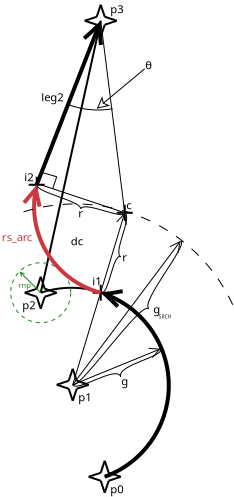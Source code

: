 <?xml version="1.0" encoding="UTF-8"?>
<dia:diagram xmlns:dia="http://www.lysator.liu.se/~alla/dia/">
  <dia:layer name="Background" visible="true" active="true">
    <dia:object type="Standard - Line" version="0" id="O0">
      <dia:attribute name="obj_pos">
        <dia:point val="15,17"/>
      </dia:attribute>
      <dia:attribute name="obj_bb">
        <dia:rectangle val="14.94,3.34;18.06,17.06"/>
      </dia:attribute>
      <dia:attribute name="conn_endpoints">
        <dia:point val="15,17"/>
        <dia:point val="18,3.4"/>
      </dia:attribute>
      <dia:attribute name="numcp">
        <dia:int val="1"/>
      </dia:attribute>
    </dia:object>
    <dia:object type="Standard - Line" version="0" id="O1">
      <dia:attribute name="obj_pos">
        <dia:point val="14.8,11.6"/>
      </dia:attribute>
      <dia:attribute name="obj_bb">
        <dia:rectangle val="14.671,3.192;18.221,11.729"/>
      </dia:attribute>
      <dia:attribute name="conn_endpoints">
        <dia:point val="14.8,11.6"/>
        <dia:point val="18,3.4"/>
      </dia:attribute>
      <dia:attribute name="numcp">
        <dia:int val="1"/>
      </dia:attribute>
      <dia:attribute name="line_width">
        <dia:real val="0.2"/>
      </dia:attribute>
      <dia:attribute name="end_arrow">
        <dia:enum val="1"/>
      </dia:attribute>
      <dia:attribute name="end_arrow_length">
        <dia:real val="0.9"/>
      </dia:attribute>
      <dia:attribute name="end_arrow_width">
        <dia:real val="0.9"/>
      </dia:attribute>
    </dia:object>
    <dia:object type="Standard - Line" version="0" id="O2">
      <dia:attribute name="obj_pos">
        <dia:point val="16.6,21.6"/>
      </dia:attribute>
      <dia:attribute name="obj_bb">
        <dia:rectangle val="16.569,12.947;19.326,21.631"/>
      </dia:attribute>
      <dia:attribute name="conn_endpoints">
        <dia:point val="16.6,21.6"/>
        <dia:point val="19.2,13"/>
      </dia:attribute>
      <dia:attribute name="numcp">
        <dia:int val="1"/>
      </dia:attribute>
      <dia:attribute name="line_width">
        <dia:real val="0.05"/>
      </dia:attribute>
      <dia:attribute name="end_arrow">
        <dia:enum val="1"/>
      </dia:attribute>
      <dia:attribute name="end_arrow_length">
        <dia:real val="0.5"/>
      </dia:attribute>
      <dia:attribute name="end_arrow_width">
        <dia:real val="0.5"/>
      </dia:attribute>
    </dia:object>
    <dia:object type="Standard - Text" version="1" id="O3">
      <dia:attribute name="obj_pos">
        <dia:point val="15.6,7.2"/>
      </dia:attribute>
      <dia:attribute name="obj_bb">
        <dia:rectangle val="14.986,6.869;16.214,7.531"/>
      </dia:attribute>
      <dia:attribute name="text">
        <dia:composite type="text">
          <dia:attribute name="string">
            <dia:string>#leg2#</dia:string>
          </dia:attribute>
          <dia:attribute name="font">
            <dia:font family="sans" style="0" name="Helvetica"/>
          </dia:attribute>
          <dia:attribute name="height">
            <dia:real val="0.708"/>
          </dia:attribute>
          <dia:attribute name="pos">
            <dia:point val="15.6,7.396"/>
          </dia:attribute>
          <dia:attribute name="color">
            <dia:color val="#000000"/>
          </dia:attribute>
          <dia:attribute name="alignment">
            <dia:enum val="1"/>
          </dia:attribute>
        </dia:composite>
      </dia:attribute>
      <dia:attribute name="valign">
        <dia:enum val="2"/>
      </dia:attribute>
    </dia:object>
    <dia:group>
      <dia:object type="Standard - Line" version="0" id="O4">
        <dia:attribute name="obj_pos">
          <dia:point val="18,16.6"/>
        </dia:attribute>
        <dia:attribute name="obj_bb">
          <dia:rectangle val="17.95,16.55;18.05,17.45"/>
        </dia:attribute>
        <dia:attribute name="conn_endpoints">
          <dia:point val="18,16.6"/>
          <dia:point val="18,17.4"/>
        </dia:attribute>
        <dia:attribute name="numcp">
          <dia:int val="1"/>
        </dia:attribute>
      </dia:object>
      <dia:object type="Standard - Line" version="0" id="O5">
        <dia:attribute name="obj_pos">
          <dia:point val="18.4,17"/>
        </dia:attribute>
        <dia:attribute name="obj_bb">
          <dia:rectangle val="17.55,16.95;18.45,17.05"/>
        </dia:attribute>
        <dia:attribute name="conn_endpoints">
          <dia:point val="18.4,17"/>
          <dia:point val="17.6,17"/>
        </dia:attribute>
        <dia:attribute name="numcp">
          <dia:int val="1"/>
        </dia:attribute>
      </dia:object>
    </dia:group>
    <dia:object type="Standard - Text" version="1" id="O6">
      <dia:attribute name="obj_pos">
        <dia:point val="19.4,12.6"/>
      </dia:attribute>
      <dia:attribute name="obj_bb">
        <dia:rectangle val="19.244,12.269;19.556,12.931"/>
      </dia:attribute>
      <dia:attribute name="text">
        <dia:composite type="text">
          <dia:attribute name="string">
            <dia:string>#c#</dia:string>
          </dia:attribute>
          <dia:attribute name="font">
            <dia:font family="sans" style="0" name="Helvetica"/>
          </dia:attribute>
          <dia:attribute name="height">
            <dia:real val="0.708"/>
          </dia:attribute>
          <dia:attribute name="pos">
            <dia:point val="19.4,12.796"/>
          </dia:attribute>
          <dia:attribute name="color">
            <dia:color val="#000000"/>
          </dia:attribute>
          <dia:attribute name="alignment">
            <dia:enum val="1"/>
          </dia:attribute>
        </dia:composite>
      </dia:attribute>
      <dia:attribute name="valign">
        <dia:enum val="2"/>
      </dia:attribute>
    </dia:object>
    <dia:object type="Standard - Text" version="1" id="O7">
      <dia:attribute name="obj_pos">
        <dia:point val="14.4,17.6"/>
      </dia:attribute>
      <dia:attribute name="obj_bb">
        <dia:rectangle val="14.04,17.269;14.76,17.931"/>
      </dia:attribute>
      <dia:attribute name="text">
        <dia:composite type="text">
          <dia:attribute name="string">
            <dia:string>#p2#</dia:string>
          </dia:attribute>
          <dia:attribute name="font">
            <dia:font family="sans" style="0" name="Helvetica"/>
          </dia:attribute>
          <dia:attribute name="height">
            <dia:real val="0.708"/>
          </dia:attribute>
          <dia:attribute name="pos">
            <dia:point val="14.4,17.796"/>
          </dia:attribute>
          <dia:attribute name="color">
            <dia:color val="#000000"/>
          </dia:attribute>
          <dia:attribute name="alignment">
            <dia:enum val="1"/>
          </dia:attribute>
        </dia:composite>
      </dia:attribute>
      <dia:attribute name="valign">
        <dia:enum val="2"/>
      </dia:attribute>
    </dia:object>
    <dia:object type="Standard - Text" version="1" id="O8">
      <dia:attribute name="obj_pos">
        <dia:point val="18.8,2.8"/>
      </dia:attribute>
      <dia:attribute name="obj_bb">
        <dia:rectangle val="18.44,2.469;19.16,3.131"/>
      </dia:attribute>
      <dia:attribute name="text">
        <dia:composite type="text">
          <dia:attribute name="string">
            <dia:string>#p3#</dia:string>
          </dia:attribute>
          <dia:attribute name="font">
            <dia:font family="sans" style="0" name="Helvetica"/>
          </dia:attribute>
          <dia:attribute name="height">
            <dia:real val="0.708"/>
          </dia:attribute>
          <dia:attribute name="pos">
            <dia:point val="18.8,2.996"/>
          </dia:attribute>
          <dia:attribute name="color">
            <dia:color val="#000000"/>
          </dia:attribute>
          <dia:attribute name="alignment">
            <dia:enum val="1"/>
          </dia:attribute>
        </dia:composite>
      </dia:attribute>
      <dia:attribute name="valign">
        <dia:enum val="2"/>
      </dia:attribute>
    </dia:object>
    <dia:object type="Standard - Text" version="1" id="O9">
      <dia:attribute name="obj_pos">
        <dia:point val="16.8,14.4"/>
      </dia:attribute>
      <dia:attribute name="obj_bb">
        <dia:rectangle val="16.464,14.069;17.136,14.731"/>
      </dia:attribute>
      <dia:attribute name="text">
        <dia:composite type="text">
          <dia:attribute name="string">
            <dia:string>#dc#</dia:string>
          </dia:attribute>
          <dia:attribute name="font">
            <dia:font family="sans" style="0" name="Helvetica"/>
          </dia:attribute>
          <dia:attribute name="height">
            <dia:real val="0.708"/>
          </dia:attribute>
          <dia:attribute name="pos">
            <dia:point val="16.8,14.596"/>
          </dia:attribute>
          <dia:attribute name="color">
            <dia:color val="#000000"/>
          </dia:attribute>
          <dia:attribute name="alignment">
            <dia:enum val="1"/>
          </dia:attribute>
        </dia:composite>
      </dia:attribute>
      <dia:attribute name="valign">
        <dia:enum val="2"/>
      </dia:attribute>
    </dia:object>
    <dia:group>
      <dia:object type="Standard - Line" version="0" id="O10">
        <dia:attribute name="obj_pos">
          <dia:point val="18,2.6"/>
        </dia:attribute>
        <dia:attribute name="obj_bb">
          <dia:rectangle val="17.737,2.537;18.063,3.263"/>
        </dia:attribute>
        <dia:attribute name="conn_endpoints">
          <dia:point val="18,2.6"/>
          <dia:point val="17.8,3.2"/>
        </dia:attribute>
        <dia:attribute name="numcp">
          <dia:int val="1"/>
        </dia:attribute>
      </dia:object>
      <dia:object type="Standard - Line" version="0" id="O11">
        <dia:attribute name="obj_pos">
          <dia:point val="18.2,3.6"/>
        </dia:attribute>
        <dia:attribute name="obj_bb">
          <dia:rectangle val="17.937,3.537;18.263,4.263"/>
        </dia:attribute>
        <dia:attribute name="conn_endpoints">
          <dia:point val="18.2,3.6"/>
          <dia:point val="18,4.2"/>
        </dia:attribute>
        <dia:attribute name="numcp">
          <dia:int val="1"/>
        </dia:attribute>
      </dia:object>
      <dia:object type="Standard - Line" version="0" id="O12">
        <dia:attribute name="obj_pos">
          <dia:point val="18,2.6"/>
        </dia:attribute>
        <dia:attribute name="obj_bb">
          <dia:rectangle val="17.937,2.537;18.263,3.263"/>
        </dia:attribute>
        <dia:attribute name="conn_endpoints">
          <dia:point val="18,2.6"/>
          <dia:point val="18.2,3.2"/>
        </dia:attribute>
        <dia:attribute name="numcp">
          <dia:int val="1"/>
        </dia:attribute>
      </dia:object>
      <dia:object type="Standard - Line" version="0" id="O13">
        <dia:attribute name="obj_pos">
          <dia:point val="17.8,3.6"/>
        </dia:attribute>
        <dia:attribute name="obj_bb">
          <dia:rectangle val="17.737,3.537;18.063,4.263"/>
        </dia:attribute>
        <dia:attribute name="conn_endpoints">
          <dia:point val="17.8,3.6"/>
          <dia:point val="18,4.2"/>
        </dia:attribute>
        <dia:attribute name="numcp">
          <dia:int val="1"/>
        </dia:attribute>
      </dia:object>
      <dia:object type="Standard - Line" version="0" id="O14">
        <dia:attribute name="obj_pos">
          <dia:point val="18.2,3.2"/>
        </dia:attribute>
        <dia:attribute name="obj_bb">
          <dia:rectangle val="18.137,3.137;18.863,3.463"/>
        </dia:attribute>
        <dia:attribute name="conn_endpoints">
          <dia:point val="18.2,3.2"/>
          <dia:point val="18.8,3.4"/>
        </dia:attribute>
        <dia:attribute name="numcp">
          <dia:int val="1"/>
        </dia:attribute>
      </dia:object>
      <dia:object type="Standard - Line" version="0" id="O15">
        <dia:attribute name="obj_pos">
          <dia:point val="17.2,3.4"/>
        </dia:attribute>
        <dia:attribute name="obj_bb">
          <dia:rectangle val="17.137,3.337;17.863,3.663"/>
        </dia:attribute>
        <dia:attribute name="conn_endpoints">
          <dia:point val="17.2,3.4"/>
          <dia:point val="17.8,3.6"/>
        </dia:attribute>
        <dia:attribute name="numcp">
          <dia:int val="1"/>
        </dia:attribute>
      </dia:object>
      <dia:object type="Standard - Line" version="0" id="O16">
        <dia:attribute name="obj_pos">
          <dia:point val="18.2,3.6"/>
        </dia:attribute>
        <dia:attribute name="obj_bb">
          <dia:rectangle val="18.137,3.337;18.863,3.663"/>
        </dia:attribute>
        <dia:attribute name="conn_endpoints">
          <dia:point val="18.2,3.6"/>
          <dia:point val="18.8,3.4"/>
        </dia:attribute>
        <dia:attribute name="numcp">
          <dia:int val="1"/>
        </dia:attribute>
      </dia:object>
      <dia:object type="Standard - Line" version="0" id="O17">
        <dia:attribute name="obj_pos">
          <dia:point val="17.2,3.4"/>
        </dia:attribute>
        <dia:attribute name="obj_bb">
          <dia:rectangle val="17.137,3.137;17.863,3.463"/>
        </dia:attribute>
        <dia:attribute name="conn_endpoints">
          <dia:point val="17.2,3.4"/>
          <dia:point val="17.8,3.2"/>
        </dia:attribute>
        <dia:attribute name="numcp">
          <dia:int val="1"/>
        </dia:attribute>
      </dia:object>
    </dia:group>
    <dia:object type="Standard - Line" version="0" id="O18">
      <dia:attribute name="obj_pos">
        <dia:point val="15,11.6"/>
      </dia:attribute>
      <dia:attribute name="obj_bb">
        <dia:rectangle val="14.968,11.568;19.232,13.032"/>
      </dia:attribute>
      <dia:attribute name="conn_endpoints">
        <dia:point val="15,11.6"/>
        <dia:point val="19.2,13"/>
      </dia:attribute>
      <dia:attribute name="numcp">
        <dia:int val="1"/>
      </dia:attribute>
      <dia:attribute name="line_width">
        <dia:real val="0.05"/>
      </dia:attribute>
      <dia:connections>
        <dia:connection handle="1" to="O33" connection="0"/>
      </dia:connections>
    </dia:object>
    <dia:object type="Standard - Text" version="1" id="O19">
      <dia:attribute name="obj_pos">
        <dia:point val="14.4,11.2"/>
      </dia:attribute>
      <dia:attribute name="obj_bb">
        <dia:rectangle val="14.141,10.869;14.659,11.531"/>
      </dia:attribute>
      <dia:attribute name="text">
        <dia:composite type="text">
          <dia:attribute name="string">
            <dia:string>#i2#</dia:string>
          </dia:attribute>
          <dia:attribute name="font">
            <dia:font family="sans" style="0" name="Helvetica"/>
          </dia:attribute>
          <dia:attribute name="height">
            <dia:real val="0.708"/>
          </dia:attribute>
          <dia:attribute name="pos">
            <dia:point val="14.4,11.396"/>
          </dia:attribute>
          <dia:attribute name="color">
            <dia:color val="#000000"/>
          </dia:attribute>
          <dia:attribute name="alignment">
            <dia:enum val="1"/>
          </dia:attribute>
        </dia:composite>
      </dia:attribute>
      <dia:attribute name="valign">
        <dia:enum val="2"/>
      </dia:attribute>
    </dia:object>
    <dia:group>
      <dia:object type="Standard - Line" version="0" id="O20">
        <dia:attribute name="obj_pos">
          <dia:point val="14.8,11.2"/>
        </dia:attribute>
        <dia:attribute name="obj_bb">
          <dia:rectangle val="14.75,11.15;14.85,12.05"/>
        </dia:attribute>
        <dia:attribute name="conn_endpoints">
          <dia:point val="14.8,11.2"/>
          <dia:point val="14.8,12"/>
        </dia:attribute>
        <dia:attribute name="numcp">
          <dia:int val="1"/>
        </dia:attribute>
      </dia:object>
      <dia:object type="Standard - Line" version="0" id="O21">
        <dia:attribute name="obj_pos">
          <dia:point val="15.2,11.6"/>
        </dia:attribute>
        <dia:attribute name="obj_bb">
          <dia:rectangle val="14.35,11.55;15.25,11.65"/>
        </dia:attribute>
        <dia:attribute name="conn_endpoints">
          <dia:point val="15.2,11.6"/>
          <dia:point val="14.4,11.6"/>
        </dia:attribute>
        <dia:attribute name="numcp">
          <dia:int val="1"/>
        </dia:attribute>
      </dia:object>
    </dia:group>
    <dia:object type="Standard - Text" version="1" id="O22">
      <dia:attribute name="obj_pos">
        <dia:point val="17,13"/>
      </dia:attribute>
      <dia:attribute name="obj_bb">
        <dia:rectangle val="16.884,12.669;17.116,13.331"/>
      </dia:attribute>
      <dia:attribute name="text">
        <dia:composite type="text">
          <dia:attribute name="string">
            <dia:string>#r#</dia:string>
          </dia:attribute>
          <dia:attribute name="font">
            <dia:font family="sans" style="0" name="Helvetica"/>
          </dia:attribute>
          <dia:attribute name="height">
            <dia:real val="0.708"/>
          </dia:attribute>
          <dia:attribute name="pos">
            <dia:point val="17,13.196"/>
          </dia:attribute>
          <dia:attribute name="color">
            <dia:color val="#000000"/>
          </dia:attribute>
          <dia:attribute name="alignment">
            <dia:enum val="1"/>
          </dia:attribute>
        </dia:composite>
      </dia:attribute>
      <dia:attribute name="valign">
        <dia:enum val="2"/>
      </dia:attribute>
    </dia:object>
    <dia:group>
      <dia:object type="Standard - Text" version="1" id="O23">
        <dia:attribute name="obj_pos">
          <dia:point val="17.2,22.2"/>
        </dia:attribute>
        <dia:attribute name="obj_bb">
          <dia:rectangle val="16.84,21.869;17.56,22.531"/>
        </dia:attribute>
        <dia:attribute name="text">
          <dia:composite type="text">
            <dia:attribute name="string">
              <dia:string>#p1#</dia:string>
            </dia:attribute>
            <dia:attribute name="font">
              <dia:font family="sans" style="0" name="Helvetica"/>
            </dia:attribute>
            <dia:attribute name="height">
              <dia:real val="0.708"/>
            </dia:attribute>
            <dia:attribute name="pos">
              <dia:point val="17.2,22.396"/>
            </dia:attribute>
            <dia:attribute name="color">
              <dia:color val="#000000"/>
            </dia:attribute>
            <dia:attribute name="alignment">
              <dia:enum val="1"/>
            </dia:attribute>
          </dia:composite>
        </dia:attribute>
        <dia:attribute name="valign">
          <dia:enum val="2"/>
        </dia:attribute>
      </dia:object>
      <dia:group>
        <dia:object type="Standard - Line" version="0" id="O24">
          <dia:attribute name="obj_pos">
            <dia:point val="16.6,20.8"/>
          </dia:attribute>
          <dia:attribute name="obj_bb">
            <dia:rectangle val="16.337,20.737;16.663,21.463"/>
          </dia:attribute>
          <dia:attribute name="conn_endpoints">
            <dia:point val="16.6,20.8"/>
            <dia:point val="16.4,21.4"/>
          </dia:attribute>
          <dia:attribute name="numcp">
            <dia:int val="1"/>
          </dia:attribute>
        </dia:object>
        <dia:object type="Standard - Line" version="0" id="O25">
          <dia:attribute name="obj_pos">
            <dia:point val="16.8,21.8"/>
          </dia:attribute>
          <dia:attribute name="obj_bb">
            <dia:rectangle val="16.537,21.737;16.863,22.463"/>
          </dia:attribute>
          <dia:attribute name="conn_endpoints">
            <dia:point val="16.8,21.8"/>
            <dia:point val="16.6,22.4"/>
          </dia:attribute>
          <dia:attribute name="numcp">
            <dia:int val="1"/>
          </dia:attribute>
        </dia:object>
        <dia:object type="Standard - Line" version="0" id="O26">
          <dia:attribute name="obj_pos">
            <dia:point val="16.6,20.8"/>
          </dia:attribute>
          <dia:attribute name="obj_bb">
            <dia:rectangle val="16.537,20.737;16.863,21.463"/>
          </dia:attribute>
          <dia:attribute name="conn_endpoints">
            <dia:point val="16.6,20.8"/>
            <dia:point val="16.8,21.4"/>
          </dia:attribute>
          <dia:attribute name="numcp">
            <dia:int val="1"/>
          </dia:attribute>
        </dia:object>
        <dia:object type="Standard - Line" version="0" id="O27">
          <dia:attribute name="obj_pos">
            <dia:point val="16.4,21.8"/>
          </dia:attribute>
          <dia:attribute name="obj_bb">
            <dia:rectangle val="16.337,21.737;16.663,22.463"/>
          </dia:attribute>
          <dia:attribute name="conn_endpoints">
            <dia:point val="16.4,21.8"/>
            <dia:point val="16.6,22.4"/>
          </dia:attribute>
          <dia:attribute name="numcp">
            <dia:int val="1"/>
          </dia:attribute>
        </dia:object>
        <dia:object type="Standard - Line" version="0" id="O28">
          <dia:attribute name="obj_pos">
            <dia:point val="16.8,21.4"/>
          </dia:attribute>
          <dia:attribute name="obj_bb">
            <dia:rectangle val="16.737,21.337;17.463,21.663"/>
          </dia:attribute>
          <dia:attribute name="conn_endpoints">
            <dia:point val="16.8,21.4"/>
            <dia:point val="17.4,21.6"/>
          </dia:attribute>
          <dia:attribute name="numcp">
            <dia:int val="1"/>
          </dia:attribute>
        </dia:object>
        <dia:object type="Standard - Line" version="0" id="O29">
          <dia:attribute name="obj_pos">
            <dia:point val="15.8,21.6"/>
          </dia:attribute>
          <dia:attribute name="obj_bb">
            <dia:rectangle val="15.737,21.537;16.463,21.863"/>
          </dia:attribute>
          <dia:attribute name="conn_endpoints">
            <dia:point val="15.8,21.6"/>
            <dia:point val="16.4,21.8"/>
          </dia:attribute>
          <dia:attribute name="numcp">
            <dia:int val="1"/>
          </dia:attribute>
        </dia:object>
        <dia:object type="Standard - Line" version="0" id="O30">
          <dia:attribute name="obj_pos">
            <dia:point val="16.8,21.8"/>
          </dia:attribute>
          <dia:attribute name="obj_bb">
            <dia:rectangle val="16.737,21.537;17.463,21.863"/>
          </dia:attribute>
          <dia:attribute name="conn_endpoints">
            <dia:point val="16.8,21.8"/>
            <dia:point val="17.4,21.6"/>
          </dia:attribute>
          <dia:attribute name="numcp">
            <dia:int val="1"/>
          </dia:attribute>
        </dia:object>
        <dia:object type="Standard - Line" version="0" id="O31">
          <dia:attribute name="obj_pos">
            <dia:point val="15.8,21.6"/>
          </dia:attribute>
          <dia:attribute name="obj_bb">
            <dia:rectangle val="15.737,21.337;16.463,21.663"/>
          </dia:attribute>
          <dia:attribute name="conn_endpoints">
            <dia:point val="15.8,21.6"/>
            <dia:point val="16.4,21.4"/>
          </dia:attribute>
          <dia:attribute name="numcp">
            <dia:int val="1"/>
          </dia:attribute>
        </dia:object>
      </dia:group>
    </dia:group>
    <dia:group>
      <dia:object type="Standard - Line" version="0" id="O32">
        <dia:attribute name="obj_pos">
          <dia:point val="19.2,12.6"/>
        </dia:attribute>
        <dia:attribute name="obj_bb">
          <dia:rectangle val="19.15,12.55;19.25,13.45"/>
        </dia:attribute>
        <dia:attribute name="conn_endpoints">
          <dia:point val="19.2,12.6"/>
          <dia:point val="19.2,13.4"/>
        </dia:attribute>
        <dia:attribute name="numcp">
          <dia:int val="1"/>
        </dia:attribute>
      </dia:object>
      <dia:object type="Standard - Line" version="0" id="O33">
        <dia:attribute name="obj_pos">
          <dia:point val="19.6,13"/>
        </dia:attribute>
        <dia:attribute name="obj_bb">
          <dia:rectangle val="18.75,12.95;19.65,13.05"/>
        </dia:attribute>
        <dia:attribute name="conn_endpoints">
          <dia:point val="19.6,13"/>
          <dia:point val="18.8,13"/>
        </dia:attribute>
        <dia:attribute name="numcp">
          <dia:int val="1"/>
        </dia:attribute>
      </dia:object>
    </dia:group>
    <dia:object type="Standard - Line" version="0" id="O34">
      <dia:attribute name="obj_pos">
        <dia:point val="18,3.4"/>
      </dia:attribute>
      <dia:attribute name="obj_bb">
        <dia:rectangle val="17.972,3.372;19.228,13.028"/>
      </dia:attribute>
      <dia:attribute name="conn_endpoints">
        <dia:point val="18,3.4"/>
        <dia:point val="19.2,13"/>
      </dia:attribute>
      <dia:attribute name="numcp">
        <dia:int val="1"/>
      </dia:attribute>
      <dia:attribute name="line_width">
        <dia:real val="0.05"/>
      </dia:attribute>
      <dia:connections>
        <dia:connection handle="1" to="O32" connection="0"/>
      </dia:connections>
    </dia:object>
    <dia:object type="Standard - BezierLine" version="0" id="O35">
      <dia:attribute name="obj_pos">
        <dia:point val="14.8,11.6"/>
      </dia:attribute>
      <dia:attribute name="obj_bb">
        <dia:rectangle val="14.795,11.595;17.005,12.805"/>
      </dia:attribute>
      <dia:attribute name="bez_points">
        <dia:point val="14.8,11.6"/>
        <dia:point val="14.8,12"/>
        <dia:point val="17,12.4"/>
        <dia:point val="17,12.8"/>
      </dia:attribute>
      <dia:attribute name="corner_types">
        <dia:enum val="0"/>
        <dia:enum val="0"/>
      </dia:attribute>
      <dia:attribute name="line_width">
        <dia:real val="0.01"/>
      </dia:attribute>
      <dia:connections>
        <dia:connection handle="0" to="O20" connection="0"/>
      </dia:connections>
    </dia:object>
    <dia:object type="Standard - BezierLine" version="0" id="O36">
      <dia:attribute name="obj_pos">
        <dia:point val="19.2,13"/>
      </dia:attribute>
      <dia:attribute name="obj_bb">
        <dia:rectangle val="16.993,12.699;19.205,13.101"/>
      </dia:attribute>
      <dia:attribute name="bez_points">
        <dia:point val="19.2,13"/>
        <dia:point val="19.2,13.4"/>
        <dia:point val="17.2,12.4"/>
        <dia:point val="17,12.8"/>
      </dia:attribute>
      <dia:attribute name="corner_types">
        <dia:enum val="0"/>
        <dia:enum val="0"/>
      </dia:attribute>
      <dia:attribute name="line_width">
        <dia:real val="0.01"/>
      </dia:attribute>
      <dia:connections>
        <dia:connection handle="0" to="O32" connection="0"/>
      </dia:connections>
    </dia:object>
    <dia:object type="Standard - Line" version="0" id="O37">
      <dia:attribute name="obj_pos">
        <dia:point val="15.6,11.8"/>
      </dia:attribute>
      <dia:attribute name="obj_bb">
        <dia:rectangle val="15.568,11.168;15.832,11.832"/>
      </dia:attribute>
      <dia:attribute name="conn_endpoints">
        <dia:point val="15.6,11.8"/>
        <dia:point val="15.8,11.2"/>
      </dia:attribute>
      <dia:attribute name="numcp">
        <dia:int val="1"/>
      </dia:attribute>
      <dia:attribute name="line_width">
        <dia:real val="0.05"/>
      </dia:attribute>
    </dia:object>
    <dia:object type="Standard - Line" version="0" id="O38">
      <dia:attribute name="obj_pos">
        <dia:point val="15.8,11.2"/>
      </dia:attribute>
      <dia:attribute name="obj_bb">
        <dia:rectangle val="15.076,10.968;15.831,11.231"/>
      </dia:attribute>
      <dia:attribute name="conn_endpoints">
        <dia:point val="15.8,11.2"/>
        <dia:point val="15.107,10.999"/>
      </dia:attribute>
      <dia:attribute name="numcp">
        <dia:int val="1"/>
      </dia:attribute>
      <dia:attribute name="line_width">
        <dia:real val="0.05"/>
      </dia:attribute>
    </dia:object>
    <dia:object type="Standard - Arc" version="0" id="O39">
      <dia:attribute name="obj_pos">
        <dia:point val="16.4,7.6"/>
      </dia:attribute>
      <dia:attribute name="obj_bb">
        <dia:rectangle val="16.373,7.573;18.627,7.888"/>
      </dia:attribute>
      <dia:attribute name="conn_endpoints">
        <dia:point val="16.4,7.6"/>
        <dia:point val="18.6,7.8"/>
      </dia:attribute>
      <dia:attribute name="curve_distance">
        <dia:real val="0.147"/>
      </dia:attribute>
      <dia:attribute name="line_width">
        <dia:real val="0.05"/>
      </dia:attribute>
    </dia:object>
    <dia:object type="Standard - Line" version="0" id="O40">
      <dia:attribute name="obj_pos">
        <dia:point val="20.2,5.8"/>
      </dia:attribute>
      <dia:attribute name="obj_bb">
        <dia:rectangle val="17.757,5.765;20.235,7.836"/>
      </dia:attribute>
      <dia:attribute name="conn_endpoints">
        <dia:point val="20.2,5.8"/>
        <dia:point val="17.8,7.8"/>
      </dia:attribute>
      <dia:attribute name="numcp">
        <dia:int val="1"/>
      </dia:attribute>
      <dia:attribute name="line_width">
        <dia:real val="0.05"/>
      </dia:attribute>
      <dia:attribute name="end_arrow">
        <dia:enum val="23"/>
      </dia:attribute>
      <dia:attribute name="end_arrow_length">
        <dia:real val="0.5"/>
      </dia:attribute>
      <dia:attribute name="end_arrow_width">
        <dia:real val="0.5"/>
      </dia:attribute>
    </dia:object>
    <dia:object type="Standard - Text" version="1" id="O41">
      <dia:attribute name="obj_pos">
        <dia:point val="20.4,5.6"/>
      </dia:attribute>
      <dia:attribute name="obj_bb">
        <dia:rectangle val="20.223,5.255;20.578,5.945"/>
      </dia:attribute>
      <dia:attribute name="text">
        <dia:composite type="text">
          <dia:attribute name="string">
            <dia:string>#θ#</dia:string>
          </dia:attribute>
          <dia:attribute name="font">
            <dia:font family="sans" style="0" name="Helvetica"/>
          </dia:attribute>
          <dia:attribute name="height">
            <dia:real val="0.708"/>
          </dia:attribute>
          <dia:attribute name="pos">
            <dia:point val="20.4,5.825"/>
          </dia:attribute>
          <dia:attribute name="color">
            <dia:color val="#000000"/>
          </dia:attribute>
          <dia:attribute name="alignment">
            <dia:enum val="1"/>
          </dia:attribute>
        </dia:composite>
      </dia:attribute>
      <dia:attribute name="valign">
        <dia:enum val="2"/>
      </dia:attribute>
    </dia:object>
    <dia:object type="Standard - Text" version="1" id="O42">
      <dia:attribute name="obj_pos">
        <dia:point val="17.8,16.4"/>
      </dia:attribute>
      <dia:attribute name="obj_bb">
        <dia:rectangle val="17.541,16.069;18.059,16.731"/>
      </dia:attribute>
      <dia:attribute name="text">
        <dia:composite type="text">
          <dia:attribute name="string">
            <dia:string>#i1#</dia:string>
          </dia:attribute>
          <dia:attribute name="font">
            <dia:font family="sans" style="0" name="Helvetica"/>
          </dia:attribute>
          <dia:attribute name="height">
            <dia:real val="0.708"/>
          </dia:attribute>
          <dia:attribute name="pos">
            <dia:point val="17.8,16.596"/>
          </dia:attribute>
          <dia:attribute name="color">
            <dia:color val="#000000"/>
          </dia:attribute>
          <dia:attribute name="alignment">
            <dia:enum val="1"/>
          </dia:attribute>
        </dia:composite>
      </dia:attribute>
      <dia:attribute name="valign">
        <dia:enum val="2"/>
      </dia:attribute>
    </dia:object>
    <dia:group>
      <dia:object type="Standard - Line" version="0" id="O43">
        <dia:attribute name="obj_pos">
          <dia:point val="15,16.2"/>
        </dia:attribute>
        <dia:attribute name="obj_bb">
          <dia:rectangle val="14.737,16.137;15.063,16.863"/>
        </dia:attribute>
        <dia:attribute name="conn_endpoints">
          <dia:point val="15,16.2"/>
          <dia:point val="14.8,16.8"/>
        </dia:attribute>
        <dia:attribute name="numcp">
          <dia:int val="1"/>
        </dia:attribute>
      </dia:object>
      <dia:object type="Standard - Line" version="0" id="O44">
        <dia:attribute name="obj_pos">
          <dia:point val="15.2,17.2"/>
        </dia:attribute>
        <dia:attribute name="obj_bb">
          <dia:rectangle val="14.937,17.137;15.263,17.863"/>
        </dia:attribute>
        <dia:attribute name="conn_endpoints">
          <dia:point val="15.2,17.2"/>
          <dia:point val="15,17.8"/>
        </dia:attribute>
        <dia:attribute name="numcp">
          <dia:int val="1"/>
        </dia:attribute>
      </dia:object>
      <dia:object type="Standard - Line" version="0" id="O45">
        <dia:attribute name="obj_pos">
          <dia:point val="15,16.2"/>
        </dia:attribute>
        <dia:attribute name="obj_bb">
          <dia:rectangle val="14.937,16.137;15.263,16.863"/>
        </dia:attribute>
        <dia:attribute name="conn_endpoints">
          <dia:point val="15,16.2"/>
          <dia:point val="15.2,16.8"/>
        </dia:attribute>
        <dia:attribute name="numcp">
          <dia:int val="1"/>
        </dia:attribute>
      </dia:object>
      <dia:object type="Standard - Line" version="0" id="O46">
        <dia:attribute name="obj_pos">
          <dia:point val="14.8,17.2"/>
        </dia:attribute>
        <dia:attribute name="obj_bb">
          <dia:rectangle val="14.737,17.137;15.063,17.863"/>
        </dia:attribute>
        <dia:attribute name="conn_endpoints">
          <dia:point val="14.8,17.2"/>
          <dia:point val="15,17.8"/>
        </dia:attribute>
        <dia:attribute name="numcp">
          <dia:int val="1"/>
        </dia:attribute>
      </dia:object>
      <dia:object type="Standard - Line" version="0" id="O47">
        <dia:attribute name="obj_pos">
          <dia:point val="15.2,16.8"/>
        </dia:attribute>
        <dia:attribute name="obj_bb">
          <dia:rectangle val="15.137,16.737;15.863,17.063"/>
        </dia:attribute>
        <dia:attribute name="conn_endpoints">
          <dia:point val="15.2,16.8"/>
          <dia:point val="15.8,17"/>
        </dia:attribute>
        <dia:attribute name="numcp">
          <dia:int val="1"/>
        </dia:attribute>
      </dia:object>
      <dia:object type="Standard - Line" version="0" id="O48">
        <dia:attribute name="obj_pos">
          <dia:point val="14.2,17"/>
        </dia:attribute>
        <dia:attribute name="obj_bb">
          <dia:rectangle val="14.137,16.937;14.863,17.263"/>
        </dia:attribute>
        <dia:attribute name="conn_endpoints">
          <dia:point val="14.2,17"/>
          <dia:point val="14.8,17.2"/>
        </dia:attribute>
        <dia:attribute name="numcp">
          <dia:int val="1"/>
        </dia:attribute>
      </dia:object>
      <dia:object type="Standard - Line" version="0" id="O49">
        <dia:attribute name="obj_pos">
          <dia:point val="15.2,17.2"/>
        </dia:attribute>
        <dia:attribute name="obj_bb">
          <dia:rectangle val="15.137,16.937;15.863,17.263"/>
        </dia:attribute>
        <dia:attribute name="conn_endpoints">
          <dia:point val="15.2,17.2"/>
          <dia:point val="15.8,17"/>
        </dia:attribute>
        <dia:attribute name="numcp">
          <dia:int val="1"/>
        </dia:attribute>
      </dia:object>
      <dia:object type="Standard - Line" version="0" id="O50">
        <dia:attribute name="obj_pos">
          <dia:point val="14.2,17"/>
        </dia:attribute>
        <dia:attribute name="obj_bb">
          <dia:rectangle val="14.137,16.737;14.863,17.063"/>
        </dia:attribute>
        <dia:attribute name="conn_endpoints">
          <dia:point val="14.2,17"/>
          <dia:point val="14.8,16.8"/>
        </dia:attribute>
        <dia:attribute name="numcp">
          <dia:int val="1"/>
        </dia:attribute>
      </dia:object>
    </dia:group>
    <dia:group>
      <dia:object type="Standard - Text" version="1" id="O51">
        <dia:attribute name="obj_pos">
          <dia:point val="18.8,26.8"/>
        </dia:attribute>
        <dia:attribute name="obj_bb">
          <dia:rectangle val="18.44,26.469;19.16,27.131"/>
        </dia:attribute>
        <dia:attribute name="text">
          <dia:composite type="text">
            <dia:attribute name="string">
              <dia:string>#p0#</dia:string>
            </dia:attribute>
            <dia:attribute name="font">
              <dia:font family="sans" style="0" name="Helvetica"/>
            </dia:attribute>
            <dia:attribute name="height">
              <dia:real val="0.708"/>
            </dia:attribute>
            <dia:attribute name="pos">
              <dia:point val="18.8,26.996"/>
            </dia:attribute>
            <dia:attribute name="color">
              <dia:color val="#000000"/>
            </dia:attribute>
            <dia:attribute name="alignment">
              <dia:enum val="1"/>
            </dia:attribute>
          </dia:composite>
        </dia:attribute>
        <dia:attribute name="valign">
          <dia:enum val="2"/>
        </dia:attribute>
      </dia:object>
      <dia:group>
        <dia:object type="Standard - Line" version="0" id="O52">
          <dia:attribute name="obj_pos">
            <dia:point val="18.2,25.4"/>
          </dia:attribute>
          <dia:attribute name="obj_bb">
            <dia:rectangle val="17.937,25.337;18.263,26.063"/>
          </dia:attribute>
          <dia:attribute name="conn_endpoints">
            <dia:point val="18.2,25.4"/>
            <dia:point val="18,26"/>
          </dia:attribute>
          <dia:attribute name="numcp">
            <dia:int val="1"/>
          </dia:attribute>
        </dia:object>
        <dia:object type="Standard - Line" version="0" id="O53">
          <dia:attribute name="obj_pos">
            <dia:point val="18.4,26.4"/>
          </dia:attribute>
          <dia:attribute name="obj_bb">
            <dia:rectangle val="18.137,26.337;18.463,27.063"/>
          </dia:attribute>
          <dia:attribute name="conn_endpoints">
            <dia:point val="18.4,26.4"/>
            <dia:point val="18.2,27"/>
          </dia:attribute>
          <dia:attribute name="numcp">
            <dia:int val="1"/>
          </dia:attribute>
        </dia:object>
        <dia:object type="Standard - Line" version="0" id="O54">
          <dia:attribute name="obj_pos">
            <dia:point val="18.2,25.4"/>
          </dia:attribute>
          <dia:attribute name="obj_bb">
            <dia:rectangle val="18.137,25.337;18.463,26.063"/>
          </dia:attribute>
          <dia:attribute name="conn_endpoints">
            <dia:point val="18.2,25.4"/>
            <dia:point val="18.4,26"/>
          </dia:attribute>
          <dia:attribute name="numcp">
            <dia:int val="1"/>
          </dia:attribute>
        </dia:object>
        <dia:object type="Standard - Line" version="0" id="O55">
          <dia:attribute name="obj_pos">
            <dia:point val="18,26.4"/>
          </dia:attribute>
          <dia:attribute name="obj_bb">
            <dia:rectangle val="17.937,26.337;18.263,27.063"/>
          </dia:attribute>
          <dia:attribute name="conn_endpoints">
            <dia:point val="18,26.4"/>
            <dia:point val="18.2,27"/>
          </dia:attribute>
          <dia:attribute name="numcp">
            <dia:int val="1"/>
          </dia:attribute>
        </dia:object>
        <dia:object type="Standard - Line" version="0" id="O56">
          <dia:attribute name="obj_pos">
            <dia:point val="18.4,26"/>
          </dia:attribute>
          <dia:attribute name="obj_bb">
            <dia:rectangle val="18.337,25.937;19.063,26.263"/>
          </dia:attribute>
          <dia:attribute name="conn_endpoints">
            <dia:point val="18.4,26"/>
            <dia:point val="19,26.2"/>
          </dia:attribute>
          <dia:attribute name="numcp">
            <dia:int val="1"/>
          </dia:attribute>
        </dia:object>
        <dia:object type="Standard - Line" version="0" id="O57">
          <dia:attribute name="obj_pos">
            <dia:point val="17.4,26.2"/>
          </dia:attribute>
          <dia:attribute name="obj_bb">
            <dia:rectangle val="17.337,26.137;18.063,26.463"/>
          </dia:attribute>
          <dia:attribute name="conn_endpoints">
            <dia:point val="17.4,26.2"/>
            <dia:point val="18,26.4"/>
          </dia:attribute>
          <dia:attribute name="numcp">
            <dia:int val="1"/>
          </dia:attribute>
        </dia:object>
        <dia:object type="Standard - Line" version="0" id="O58">
          <dia:attribute name="obj_pos">
            <dia:point val="18.4,26.4"/>
          </dia:attribute>
          <dia:attribute name="obj_bb">
            <dia:rectangle val="18.337,26.137;19.063,26.463"/>
          </dia:attribute>
          <dia:attribute name="conn_endpoints">
            <dia:point val="18.4,26.4"/>
            <dia:point val="19,26.2"/>
          </dia:attribute>
          <dia:attribute name="numcp">
            <dia:int val="1"/>
          </dia:attribute>
        </dia:object>
        <dia:object type="Standard - Line" version="0" id="O59">
          <dia:attribute name="obj_pos">
            <dia:point val="17.4,26.2"/>
          </dia:attribute>
          <dia:attribute name="obj_bb">
            <dia:rectangle val="17.337,25.937;18.063,26.263"/>
          </dia:attribute>
          <dia:attribute name="conn_endpoints">
            <dia:point val="17.4,26.2"/>
            <dia:point val="18,26"/>
          </dia:attribute>
          <dia:attribute name="numcp">
            <dia:int val="1"/>
          </dia:attribute>
        </dia:object>
      </dia:group>
    </dia:group>
    <dia:object type="Standard - Arc" version="0" id="O60">
      <dia:attribute name="obj_pos">
        <dia:point val="18.2,26.2"/>
      </dia:attribute>
      <dia:attribute name="obj_bb">
        <dia:rectangle val="14.936,16.702;21.454,26.264"/>
      </dia:attribute>
      <dia:attribute name="conn_endpoints">
        <dia:point val="18.2,26.2"/>
        <dia:point val="15,17"/>
      </dia:attribute>
      <dia:attribute name="curve_distance">
        <dia:real val="4.8"/>
      </dia:attribute>
    </dia:object>
    <dia:object type="Standard - Arc" version="0" id="O61">
      <dia:attribute name="obj_pos">
        <dia:point val="18.2,26.2"/>
      </dia:attribute>
      <dia:attribute name="obj_bb">
        <dia:rectangle val="17.898,16.799;21.504,26.302"/>
      </dia:attribute>
      <dia:attribute name="conn_endpoints">
        <dia:point val="18.2,26.2"/>
        <dia:point val="18,17"/>
      </dia:attribute>
      <dia:attribute name="curve_distance">
        <dia:real val="3.304"/>
      </dia:attribute>
      <dia:attribute name="line_width">
        <dia:real val="0.2"/>
      </dia:attribute>
      <dia:attribute name="end_arrow">
        <dia:enum val="1"/>
      </dia:attribute>
      <dia:attribute name="end_arrow_length">
        <dia:real val="0.8"/>
      </dia:attribute>
      <dia:attribute name="end_arrow_width">
        <dia:real val="0.8"/>
      </dia:attribute>
      <dia:connections>
        <dia:connection handle="1" to="O4" connection="0"/>
      </dia:connections>
    </dia:object>
    <dia:object type="Standard - BezierLine" version="0" id="O62">
      <dia:attribute name="obj_pos">
        <dia:point val="19.2,13"/>
      </dia:attribute>
      <dia:attribute name="obj_bb">
        <dia:rectangle val="18.899,12.993;19.301,15.207"/>
      </dia:attribute>
      <dia:attribute name="bez_points">
        <dia:point val="19.2,13"/>
        <dia:point val="19.6,13.2"/>
        <dia:point val="18.6,15"/>
        <dia:point val="19,15.2"/>
      </dia:attribute>
      <dia:attribute name="corner_types">
        <dia:enum val="0"/>
        <dia:enum val="0"/>
      </dia:attribute>
      <dia:attribute name="line_width">
        <dia:real val="0.01"/>
      </dia:attribute>
      <dia:connections>
        <dia:connection handle="0" to="O32" connection="0"/>
      </dia:connections>
    </dia:object>
    <dia:object type="Standard - BezierLine" version="0" id="O63">
      <dia:attribute name="obj_pos">
        <dia:point val="18,17"/>
      </dia:attribute>
      <dia:attribute name="obj_bb">
        <dia:rectangle val="17.993,15.182;19.007,17.018"/>
      </dia:attribute>
      <dia:attribute name="bez_points">
        <dia:point val="18,17"/>
        <dia:point val="18.4,17.2"/>
        <dia:point val="18.6,15"/>
        <dia:point val="19,15.2"/>
      </dia:attribute>
      <dia:attribute name="corner_types">
        <dia:enum val="0"/>
        <dia:enum val="0"/>
      </dia:attribute>
      <dia:attribute name="line_width">
        <dia:real val="0.01"/>
      </dia:attribute>
      <dia:connections>
        <dia:connection handle="0" to="O4" connection="0"/>
      </dia:connections>
    </dia:object>
    <dia:object type="Standard - Text" version="1" id="O64">
      <dia:attribute name="obj_pos">
        <dia:point val="19.2,15.2"/>
      </dia:attribute>
      <dia:attribute name="obj_bb">
        <dia:rectangle val="19.084,14.869;19.316,15.531"/>
      </dia:attribute>
      <dia:attribute name="text">
        <dia:composite type="text">
          <dia:attribute name="string">
            <dia:string>#r#</dia:string>
          </dia:attribute>
          <dia:attribute name="font">
            <dia:font family="sans" style="0" name="Helvetica"/>
          </dia:attribute>
          <dia:attribute name="height">
            <dia:real val="0.708"/>
          </dia:attribute>
          <dia:attribute name="pos">
            <dia:point val="19.2,15.396"/>
          </dia:attribute>
          <dia:attribute name="color">
            <dia:color val="#000000"/>
          </dia:attribute>
          <dia:attribute name="alignment">
            <dia:enum val="1"/>
          </dia:attribute>
        </dia:composite>
      </dia:attribute>
      <dia:attribute name="valign">
        <dia:enum val="2"/>
      </dia:attribute>
    </dia:object>
    <dia:object type="Standard - Ellipse" version="0" id="O65">
      <dia:attribute name="obj_pos">
        <dia:point val="13.5,15.5"/>
      </dia:attribute>
      <dia:attribute name="obj_bb">
        <dia:rectangle val="13.475,15.475;16.525,18.525"/>
      </dia:attribute>
      <dia:attribute name="elem_corner">
        <dia:point val="13.5,15.5"/>
      </dia:attribute>
      <dia:attribute name="elem_width">
        <dia:real val="3"/>
      </dia:attribute>
      <dia:attribute name="elem_height">
        <dia:real val="3"/>
      </dia:attribute>
      <dia:attribute name="border_width">
        <dia:real val="0.05"/>
      </dia:attribute>
      <dia:attribute name="border_color">
        <dia:color val="#238123"/>
      </dia:attribute>
      <dia:attribute name="show_background">
        <dia:boolean val="false"/>
      </dia:attribute>
      <dia:attribute name="aspect">
        <dia:enum val="1"/>
      </dia:attribute>
      <dia:attribute name="line_style">
        <dia:enum val="1"/>
      </dia:attribute>
      <dia:attribute name="dashlength">
        <dia:real val="0.2"/>
      </dia:attribute>
    </dia:object>
    <dia:object type="Standard - Text" version="1" id="O66">
      <dia:attribute name="obj_pos">
        <dia:point val="14.2,16.6"/>
      </dia:attribute>
      <dia:attribute name="obj_bb">
        <dia:rectangle val="13.873,16.37;14.527,16.83"/>
      </dia:attribute>
      <dia:attribute name="text">
        <dia:composite type="text">
          <dia:attribute name="string">
            <dia:string>#rnp#</dia:string>
          </dia:attribute>
          <dia:attribute name="font">
            <dia:font family="sans" style="0" name="Helvetica"/>
          </dia:attribute>
          <dia:attribute name="height">
            <dia:real val="0.494"/>
          </dia:attribute>
          <dia:attribute name="pos">
            <dia:point val="14.2,16.738"/>
          </dia:attribute>
          <dia:attribute name="color">
            <dia:color val="#238123"/>
          </dia:attribute>
          <dia:attribute name="alignment">
            <dia:enum val="1"/>
          </dia:attribute>
        </dia:composite>
      </dia:attribute>
      <dia:attribute name="valign">
        <dia:enum val="2"/>
      </dia:attribute>
    </dia:object>
    <dia:object type="Standard - Line" version="0" id="O67">
      <dia:attribute name="obj_pos">
        <dia:point val="15,17"/>
      </dia:attribute>
      <dia:attribute name="obj_bb">
        <dia:rectangle val="13.9,15.9;15.035,17.035"/>
      </dia:attribute>
      <dia:attribute name="conn_endpoints">
        <dia:point val="15,17"/>
        <dia:point val="13.939,15.939"/>
      </dia:attribute>
      <dia:attribute name="numcp">
        <dia:int val="1"/>
      </dia:attribute>
      <dia:attribute name="line_color">
        <dia:color val="#238123"/>
      </dia:attribute>
      <dia:attribute name="line_width">
        <dia:real val="0.05"/>
      </dia:attribute>
      <dia:attribute name="end_arrow">
        <dia:enum val="1"/>
      </dia:attribute>
      <dia:attribute name="end_arrow_length">
        <dia:real val="0.2"/>
      </dia:attribute>
      <dia:attribute name="end_arrow_width">
        <dia:real val="0.2"/>
      </dia:attribute>
      <dia:connections>
        <dia:connection handle="0" to="O65" connection="8"/>
        <dia:connection handle="1" to="O65" connection="0"/>
      </dia:connections>
    </dia:object>
    <dia:object type="Standard - Arc" version="0" id="O68">
      <dia:attribute name="obj_pos">
        <dia:point val="18,17"/>
      </dia:attribute>
      <dia:attribute name="obj_bb">
        <dia:rectangle val="13.984,11.463;18.137,17.137"/>
      </dia:attribute>
      <dia:attribute name="conn_endpoints">
        <dia:point val="18,17"/>
        <dia:point val="14.8,11.6"/>
      </dia:attribute>
      <dia:attribute name="arc_color">
        <dia:color val="#cb3841"/>
      </dia:attribute>
      <dia:attribute name="curve_distance">
        <dia:real val="-1.287"/>
      </dia:attribute>
      <dia:attribute name="line_width">
        <dia:real val="0.2"/>
      </dia:attribute>
      <dia:attribute name="end_arrow">
        <dia:enum val="1"/>
      </dia:attribute>
      <dia:attribute name="end_arrow_length">
        <dia:real val="0.8"/>
      </dia:attribute>
      <dia:attribute name="end_arrow_width">
        <dia:real val="0.8"/>
      </dia:attribute>
    </dia:object>
    <dia:object type="Standard - Line" version="0" id="O69">
      <dia:attribute name="obj_pos">
        <dia:point val="16.6,21.6"/>
      </dia:attribute>
      <dia:attribute name="obj_bb">
        <dia:rectangle val="16.567,19.725;21.052,21.633"/>
      </dia:attribute>
      <dia:attribute name="conn_endpoints">
        <dia:point val="16.6,21.6"/>
        <dia:point val="21,19.8"/>
      </dia:attribute>
      <dia:attribute name="numcp">
        <dia:int val="1"/>
      </dia:attribute>
      <dia:attribute name="line_width">
        <dia:real val="0.05"/>
      </dia:attribute>
      <dia:attribute name="end_arrow">
        <dia:enum val="1"/>
      </dia:attribute>
      <dia:attribute name="end_arrow_length">
        <dia:real val="0.5"/>
      </dia:attribute>
      <dia:attribute name="end_arrow_width">
        <dia:real val="0.5"/>
      </dia:attribute>
    </dia:object>
    <dia:object type="Standard - BezierLine" version="0" id="O70">
      <dia:attribute name="obj_pos">
        <dia:point val="16.6,21.6"/>
      </dia:attribute>
      <dia:attribute name="obj_bb">
        <dia:rectangle val="16.593,21.043;19.006,21.678"/>
      </dia:attribute>
      <dia:attribute name="bez_points">
        <dia:point val="16.6,21.6"/>
        <dia:point val="16.8,22"/>
        <dia:point val="18.8,20.6"/>
        <dia:point val="19,21.2"/>
      </dia:attribute>
      <dia:attribute name="corner_types">
        <dia:enum val="0"/>
        <dia:enum val="0"/>
      </dia:attribute>
      <dia:attribute name="line_width">
        <dia:real val="0.01"/>
      </dia:attribute>
    </dia:object>
    <dia:object type="Standard - BezierLine" version="0" id="O71">
      <dia:attribute name="obj_pos">
        <dia:point val="21,19.8"/>
      </dia:attribute>
      <dia:attribute name="obj_bb">
        <dia:rectangle val="18.983,19.793;21.017,21.206"/>
      </dia:attribute>
      <dia:attribute name="bez_points">
        <dia:point val="21,19.8"/>
        <dia:point val="21.2,20.2"/>
        <dia:point val="18.8,20.6"/>
        <dia:point val="19,21.2"/>
      </dia:attribute>
      <dia:attribute name="corner_types">
        <dia:enum val="0"/>
        <dia:enum val="0"/>
      </dia:attribute>
      <dia:attribute name="line_width">
        <dia:real val="0.01"/>
      </dia:attribute>
    </dia:object>
    <dia:object type="Standard - Text" version="1" id="O72">
      <dia:attribute name="obj_pos">
        <dia:point val="19.2,21.4"/>
      </dia:attribute>
      <dia:attribute name="obj_bb">
        <dia:rectangle val="19.02,21.069;19.38,21.731"/>
      </dia:attribute>
      <dia:attribute name="text">
        <dia:composite type="text">
          <dia:attribute name="string">
            <dia:string>#g#</dia:string>
          </dia:attribute>
          <dia:attribute name="font">
            <dia:font family="sans" style="0" name="Helvetica"/>
          </dia:attribute>
          <dia:attribute name="height">
            <dia:real val="0.708"/>
          </dia:attribute>
          <dia:attribute name="pos">
            <dia:point val="19.2,21.596"/>
          </dia:attribute>
          <dia:attribute name="color">
            <dia:color val="#000000"/>
          </dia:attribute>
          <dia:attribute name="alignment">
            <dia:enum val="1"/>
          </dia:attribute>
        </dia:composite>
      </dia:attribute>
      <dia:attribute name="valign">
        <dia:enum val="2"/>
      </dia:attribute>
    </dia:object>
    <dia:object type="Standard - Arc" version="0" id="O73">
      <dia:attribute name="obj_pos">
        <dia:point val="24.6,17.6"/>
      </dia:attribute>
      <dia:attribute name="obj_bb">
        <dia:rectangle val="13.967,12.535;24.633,17.633"/>
      </dia:attribute>
      <dia:attribute name="conn_endpoints">
        <dia:point val="24.6,17.6"/>
        <dia:point val="14,13"/>
      </dia:attribute>
      <dia:attribute name="curve_distance">
        <dia:real val="2.205"/>
      </dia:attribute>
      <dia:attribute name="line_width">
        <dia:real val="0.05"/>
      </dia:attribute>
      <dia:attribute name="line_style">
        <dia:enum val="1"/>
      </dia:attribute>
      <dia:attribute name="dashlength">
        <dia:real val="0.5"/>
      </dia:attribute>
    </dia:object>
    <dia:object type="Standard - Line" version="0" id="O74">
      <dia:attribute name="obj_pos">
        <dia:point val="16.6,21.6"/>
      </dia:attribute>
      <dia:attribute name="obj_bb">
        <dia:rectangle val="16.565,14.355;22.035,21.635"/>
      </dia:attribute>
      <dia:attribute name="conn_endpoints">
        <dia:point val="16.6,21.6"/>
        <dia:point val="22,14.4"/>
      </dia:attribute>
      <dia:attribute name="numcp">
        <dia:int val="1"/>
      </dia:attribute>
      <dia:attribute name="line_width">
        <dia:real val="0.05"/>
      </dia:attribute>
      <dia:attribute name="end_arrow">
        <dia:enum val="1"/>
      </dia:attribute>
      <dia:attribute name="end_arrow_length">
        <dia:real val="0.5"/>
      </dia:attribute>
      <dia:attribute name="end_arrow_width">
        <dia:real val="0.5"/>
      </dia:attribute>
    </dia:object>
    <dia:object type="Standard - BezierLine" version="0" id="O75">
      <dia:attribute name="obj_pos">
        <dia:point val="16.6,21.6"/>
      </dia:attribute>
      <dia:attribute name="obj_bb">
        <dia:rectangle val="16.593,17.769;20.407,21.612"/>
      </dia:attribute>
      <dia:attribute name="bez_points">
        <dia:point val="16.6,21.6"/>
        <dia:point val="17,21.8"/>
        <dia:point val="20,17.4"/>
        <dia:point val="20.4,17.8"/>
      </dia:attribute>
      <dia:attribute name="corner_types">
        <dia:enum val="0"/>
        <dia:enum val="0"/>
      </dia:attribute>
      <dia:attribute name="line_width">
        <dia:real val="0.01"/>
      </dia:attribute>
    </dia:object>
    <dia:object type="Standard - BezierLine" version="0" id="O76">
      <dia:attribute name="obj_pos">
        <dia:point val="22,14.4"/>
      </dia:attribute>
      <dia:attribute name="obj_bb">
        <dia:rectangle val="20.35,14.393;22.05,17.807"/>
      </dia:attribute>
      <dia:attribute name="bez_points">
        <dia:point val="22,14.4"/>
        <dia:point val="22.4,14.6"/>
        <dia:point val="20,17.4"/>
        <dia:point val="20.4,17.8"/>
      </dia:attribute>
      <dia:attribute name="corner_types">
        <dia:enum val="0"/>
        <dia:enum val="0"/>
      </dia:attribute>
      <dia:attribute name="line_width">
        <dia:real val="0.01"/>
      </dia:attribute>
    </dia:object>
    <dia:group>
      <dia:object type="Standard - Text" version="1" id="O77">
        <dia:attribute name="obj_pos">
          <dia:point val="20.8,17.8"/>
        </dia:attribute>
        <dia:attribute name="obj_bb">
          <dia:rectangle val="20.62,17.469;20.98,18.131"/>
        </dia:attribute>
        <dia:attribute name="text">
          <dia:composite type="text">
            <dia:attribute name="string">
              <dia:string>#g#</dia:string>
            </dia:attribute>
            <dia:attribute name="font">
              <dia:font family="sans" style="0" name="Helvetica"/>
            </dia:attribute>
            <dia:attribute name="height">
              <dia:real val="0.708"/>
            </dia:attribute>
            <dia:attribute name="pos">
              <dia:point val="20.8,17.996"/>
            </dia:attribute>
            <dia:attribute name="color">
              <dia:color val="#000000"/>
            </dia:attribute>
            <dia:attribute name="alignment">
              <dia:enum val="1"/>
            </dia:attribute>
          </dia:composite>
        </dia:attribute>
        <dia:attribute name="valign">
          <dia:enum val="2"/>
        </dia:attribute>
      </dia:object>
      <dia:object type="Standard - Text" version="1" id="O78">
        <dia:attribute name="obj_pos">
          <dia:point val="21.2,18.2"/>
        </dia:attribute>
        <dia:attribute name="obj_bb">
          <dia:rectangle val="20.89,18.069;21.51,18.331"/>
        </dia:attribute>
        <dia:attribute name="text">
          <dia:composite type="text">
            <dia:attribute name="string">
              <dia:string>#SRCH#</dia:string>
            </dia:attribute>
            <dia:attribute name="font">
              <dia:font family="sans" style="0" name="Helvetica"/>
            </dia:attribute>
            <dia:attribute name="height">
              <dia:real val="0.285"/>
            </dia:attribute>
            <dia:attribute name="pos">
              <dia:point val="21.2,18.279"/>
            </dia:attribute>
            <dia:attribute name="color">
              <dia:color val="#000000"/>
            </dia:attribute>
            <dia:attribute name="alignment">
              <dia:enum val="1"/>
            </dia:attribute>
          </dia:composite>
        </dia:attribute>
        <dia:attribute name="valign">
          <dia:enum val="2"/>
        </dia:attribute>
      </dia:object>
    </dia:group>
    <dia:object type="Standard - Text" version="1" id="O79">
      <dia:attribute name="obj_pos">
        <dia:point val="13.8,14.2"/>
      </dia:attribute>
      <dia:attribute name="obj_bb">
        <dia:rectangle val="12.954,13.869;14.646,14.531"/>
      </dia:attribute>
      <dia:attribute name="text">
        <dia:composite type="text">
          <dia:attribute name="string">
            <dia:string>#rs_arc#</dia:string>
          </dia:attribute>
          <dia:attribute name="font">
            <dia:font family="sans" style="0" name="Helvetica"/>
          </dia:attribute>
          <dia:attribute name="height">
            <dia:real val="0.708"/>
          </dia:attribute>
          <dia:attribute name="pos">
            <dia:point val="13.8,14.396"/>
          </dia:attribute>
          <dia:attribute name="color">
            <dia:color val="#cb3841"/>
          </dia:attribute>
          <dia:attribute name="alignment">
            <dia:enum val="1"/>
          </dia:attribute>
        </dia:composite>
      </dia:attribute>
      <dia:attribute name="valign">
        <dia:enum val="2"/>
      </dia:attribute>
    </dia:object>
  </dia:layer>
</dia:diagram>
